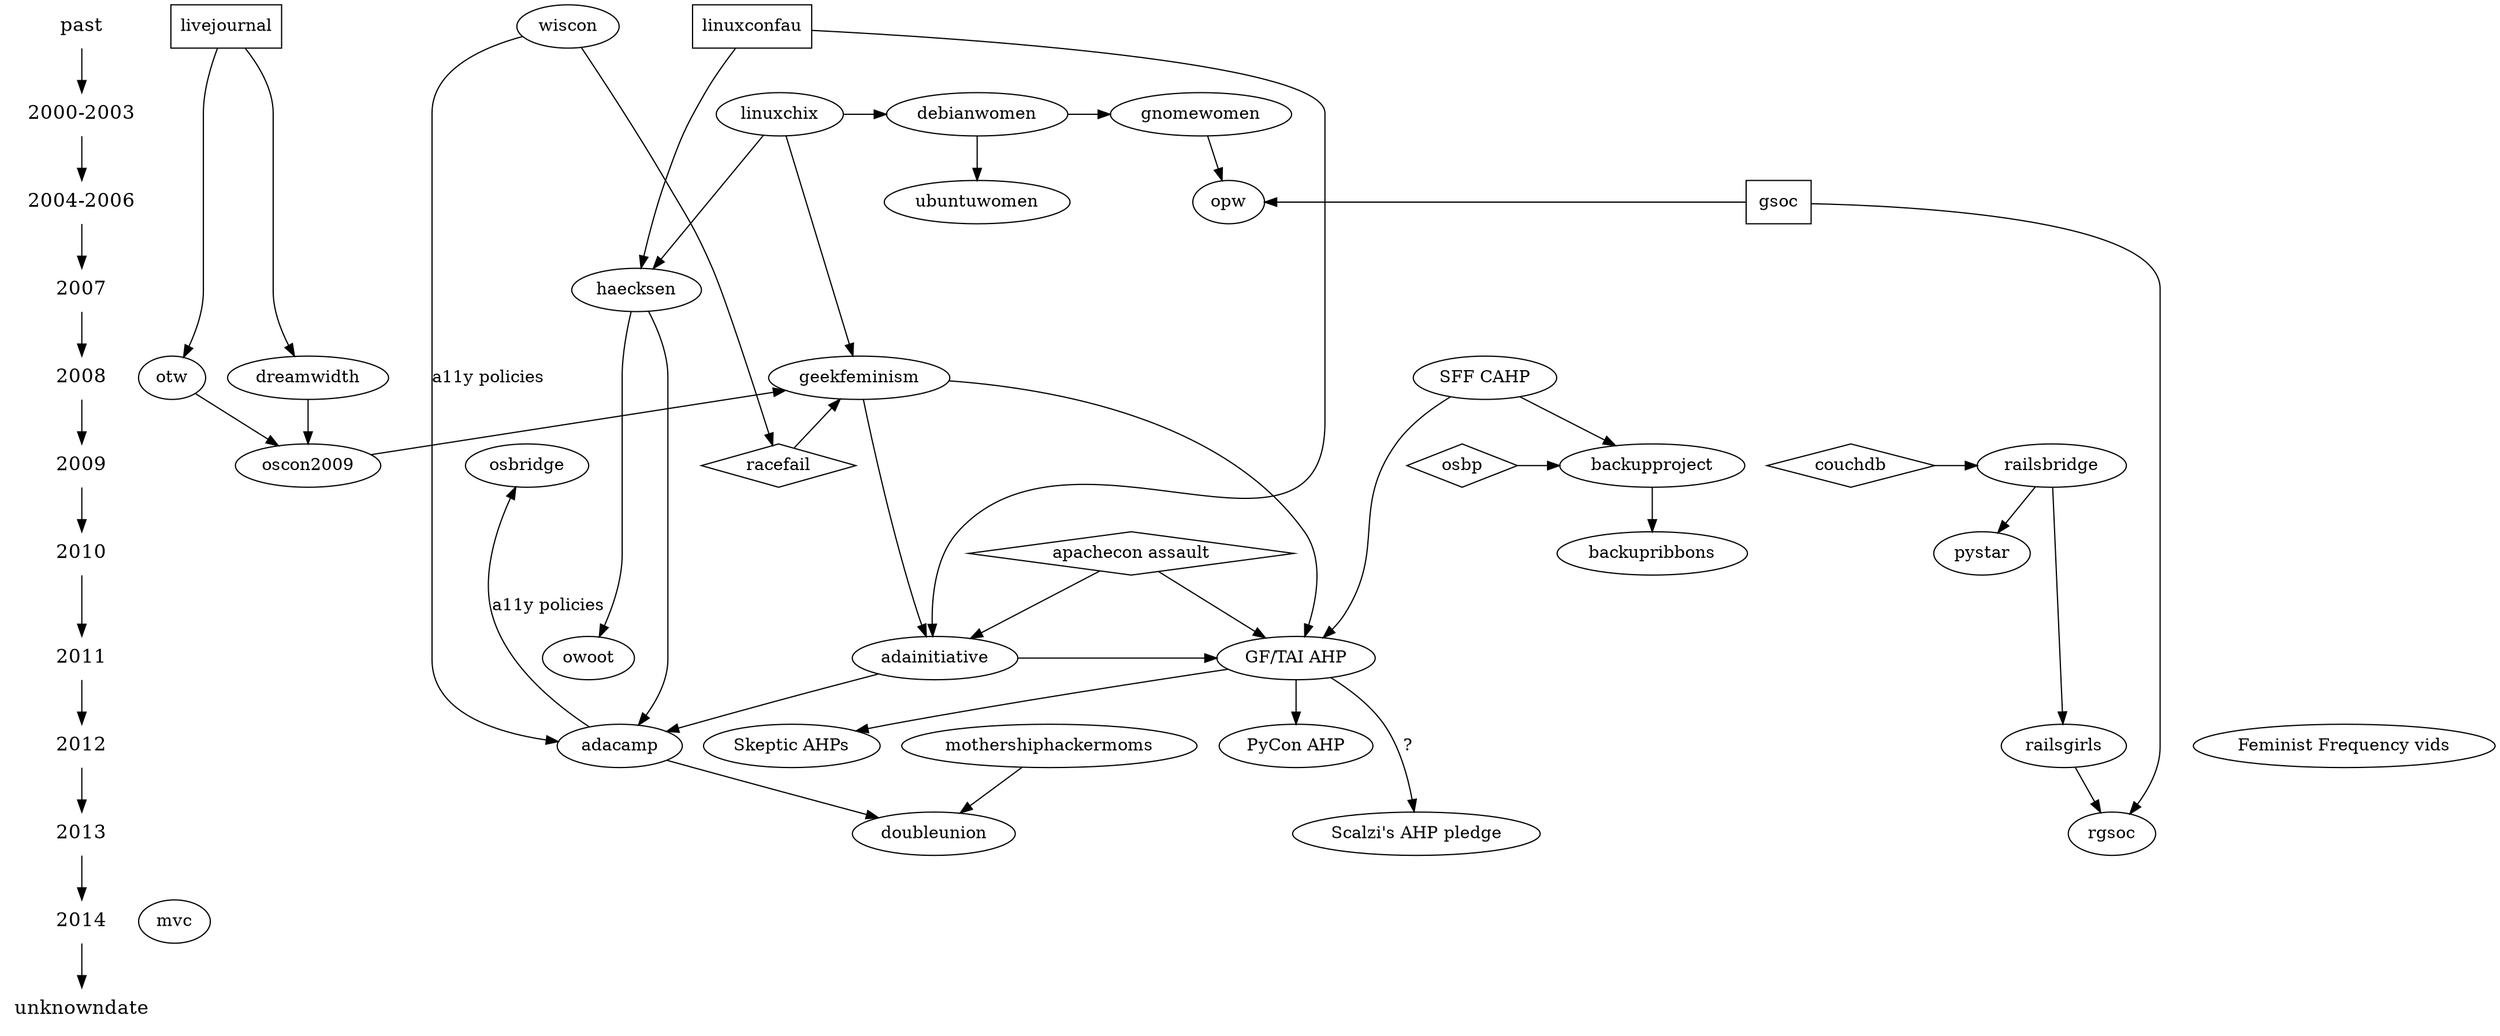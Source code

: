 digraph G {

  /*
     The following shapes are used for different types of things:
     oval = geek feminist/women-in-tech/etc organisation
     rectangle = orgs that aren't particularly feminist, but are influential
     diamond = event/incident (cf. GF wiki "Timeline of Incidents")
  */

  /*
     And this section lays out the history in terms of years.
  */

  {
    node [shape=plaintext, fontsize=16];
    past -> "2000-2003" -> "2004-2006" -> 2007 -> 2008 -> 2009 -> 2010 -> 2011 -> 2012 -> 2013 -> 2014 -> unknowndate;
  }
  { rank = same; past; livejournal; wiscon; linuxconfau}
  { rank = same; "2000-2003"; linuxchix; gnomewomen; debianwomen; } /* roughly? */
  { rank = same; "2004-2006"; gsoc; opw; ubuntuwomen;}
  { rank = same; 2007; haecksen; }
  { rank = same; 2008; "SFF CAHP"; geekfeminism; dreamwidth; otw; }
  { rank = same; 2009; oscon2009; racefail; couchdb; railsbridge; osbp; backupproject; osbridge; }
  { rank = same; 2010; "apachecon assault"; backupribbons;}
  { rank = same; 2011; adainitiative; "GF/TAI AHP"; owoot }
  { rank = same; 2012; adacamp; railsgirls; "Skeptic AHPs"; "PyCon AHP"; "Feminist Frequency vids";}
  { rank = same; 2013; doubleunion; rgsoc; "Scalzi's AHP pledge"; }
  { rank = same; 2014; mvc }
  { rank = same; unknowndate; }

  /* Skud set up the GF wiki in 2008, mostly inspired by earlier "women
   * in open source" communities such as linuxchix */
  linuxchix -> geekfeminism;

  /* in 2009, Racefail introduced Skud and other GF wiki contributors to
   * a lot of new ideas */
  racefail -> geekfeminism;
  racefail [shape=diamond];

  /* in 2010, the Noirin Plunkett's assault at ApacheCon triggered
   * discussions about anti-harassment that would lead to the formation
   * of the Ada Initiative */
  "apachecon assault" -> adainitiative;
  "apachecon assault" [shape=diamond];

  /* GF (esp. volunteer burnout) was an influence on TAI */
  geekfeminism -> adainitiative;

  /* The first TAI discussions were held at LCA */
  linuxconfau -> adainitiative;
  linuxconfau [shape=rectangle];

  /* TAI wrote the first conf anti-harassment poilcy in response to the
   * apachecon assault */
  "apachecon assault" -> "GF/TAI AHP"
  "geekfeminism" -> "GF/TAI AHP"
  "adainitiative" -> "GF/TAI AHP"

  /* The Con Anti-Harassment Policy (out of SFF fandom) also inspired it */
  "SFF CAHP" -> "GF/TAI AHP"

  /* Vaguely related: Open Source Boob Project and Backup Project */
  osbp -> backupproject
  osbp [shape=diamond]
  "SFF CAHP" -> backupproject
  backupproject -> backupribbons;

  /* The GF/TAI AHP inspired the PyCon variant */
  "GF/TAI AHP" -> "PyCon AHP";

  /* The GF/TAI AHP inspired the skeptic variants */
  "GF/TAI AHP" -> "Skeptic AHPs"

  /* Causation here is less clear. */
  "GF/TAI AHP" -> "Scalzi's AHP pledge" [label="?"];

  adainitiative -> adacamp;

  /* Adacamp was inspired in some ways by Wiscon, eg. accessibility */
  wiscon -> adacamp [label="a11y policies"];
  /* and then open source bridge picked up some of that from adacamp */
  adacamp -> osbridge [label="a11y policies"];

  /* DoubleUnion came out of AdaCamp SF in 2013 */
  adacamp -> doubleunion;
  /* pretty sure mothership hackermoms was also an inspiration? */
  mothershiphackermoms -> doubleunion;

  /* Various early women-in-open-source mailing lists etc */
  linuxchix -> debianwomen;
  debianwomen -> ubuntuwomen;
  /* Direct ancestry, because Hanna Wallach did debianwomen first and
   * then GNOME Women, and was never a big participant in LinuxChix*/
  debianwomen -> gnomewomen;
  haecksen -> owoot;

  /* Gnome Outreach Program for Women, now FOSS OPW */
  gnomewomen -> opw;
  /* "The Outreach Program for Women (OPW) was inspired by Google's
   * Summer of Code and by how few women applied for it."
   * via gnome.org/opw (why can't I include double slashes in a comment?)
   */
  gsoc -> opw;
  gsoc [shape=rectangle]

  /* LinuxChix inspired the Haecksen miniconf at LCA */
  linuxchix -> haecksen;
  linuxconfau -> haecksen;

  /* Both creations of Mary Gardiner's, one of the inputs to AdaCamp is
     what wasn't possible with Haecksen */
  haecksen -> adacamp;

  /* RailsBridge happened in response to the CouchDB incident at
   * GoGaRuCo */
  couchdb -> railsbridge;
  couchdb [shape=diamond];
  railsbridge -> pystar;
  railsbridge -> railsgirls;

  /* There's now a rails girls summer of code */

  railsgirls -> rgsoc;
  gsoc -> rgsoc;

  wiscon -> racefail;

  /* Livejournal (esp. their fail) inspired DW and OTW */
  livejournal -> dreamwidth;
  livejournal -> otw;
  livejournal [shape=rectangle]

  /* Dreamwidth and OTW inspired Skud's 2009 OSCON keynote */
  dreamwidth -> oscon2009;
  otw -> oscon2009;

  /* GF blog came out of the oscon2009 keynote, as a place to have
   * ongoing conversations */
  oscon2009 -> geekfeminism;
}

